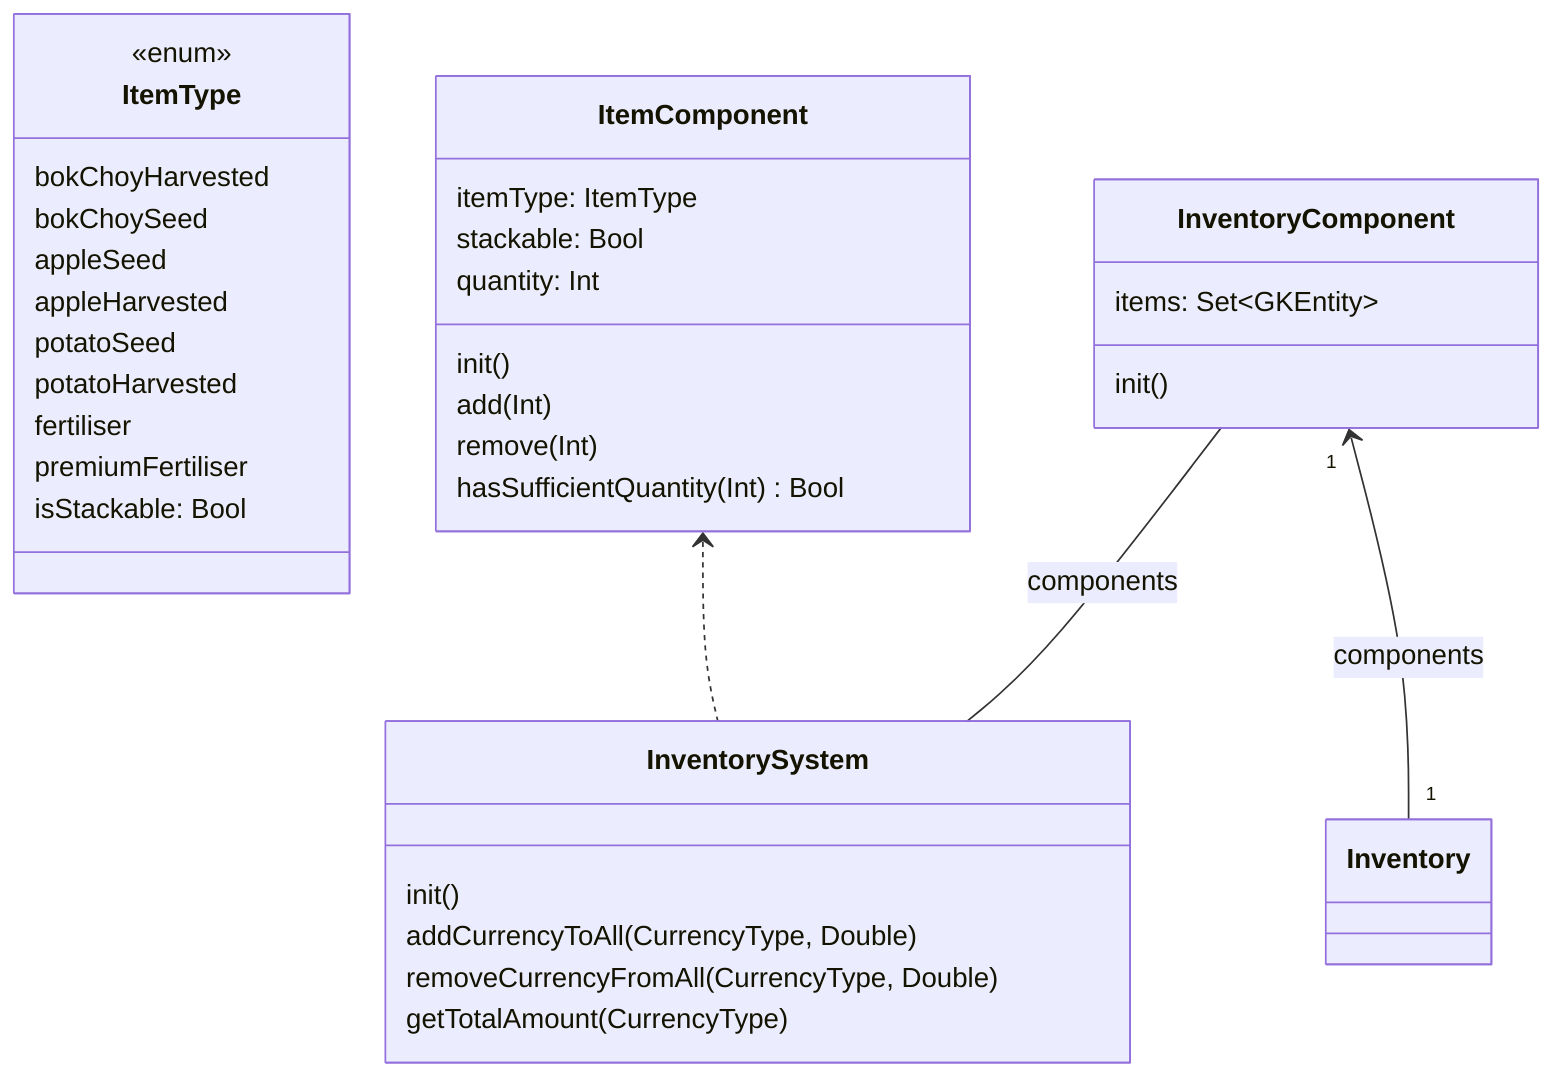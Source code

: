 classDiagram
    class ItemType {
        <<enum>>
        bokChoyHarvested
        bokChoySeed
        appleSeed
        appleHarvested
        potatoSeed
        potatoHarvested
        fertiliser
        premiumFertiliser
        isStackable: Bool
    }

    class ItemComponent {
        itemType: ItemType
        stackable: Bool
        quantity: Int
        init()
        add(Int)
        remove(Int)
        hasSufficientQuantity(Int) Bool
    }

    class InventoryComponent {
        items: Set~GKEntity~
        init()
    }

    class InventorySystem {
        init()
        addCurrencyToAll(CurrencyType, Double)
        removeCurrencyFromAll(CurrencyType, Double)
        getTotalAmount(CurrencyType)
    }

    InventoryComponent -- InventorySystem : components
    InventoryComponent "1" <-- "1" Inventory : components
    ItemComponent <.. InventorySystem
